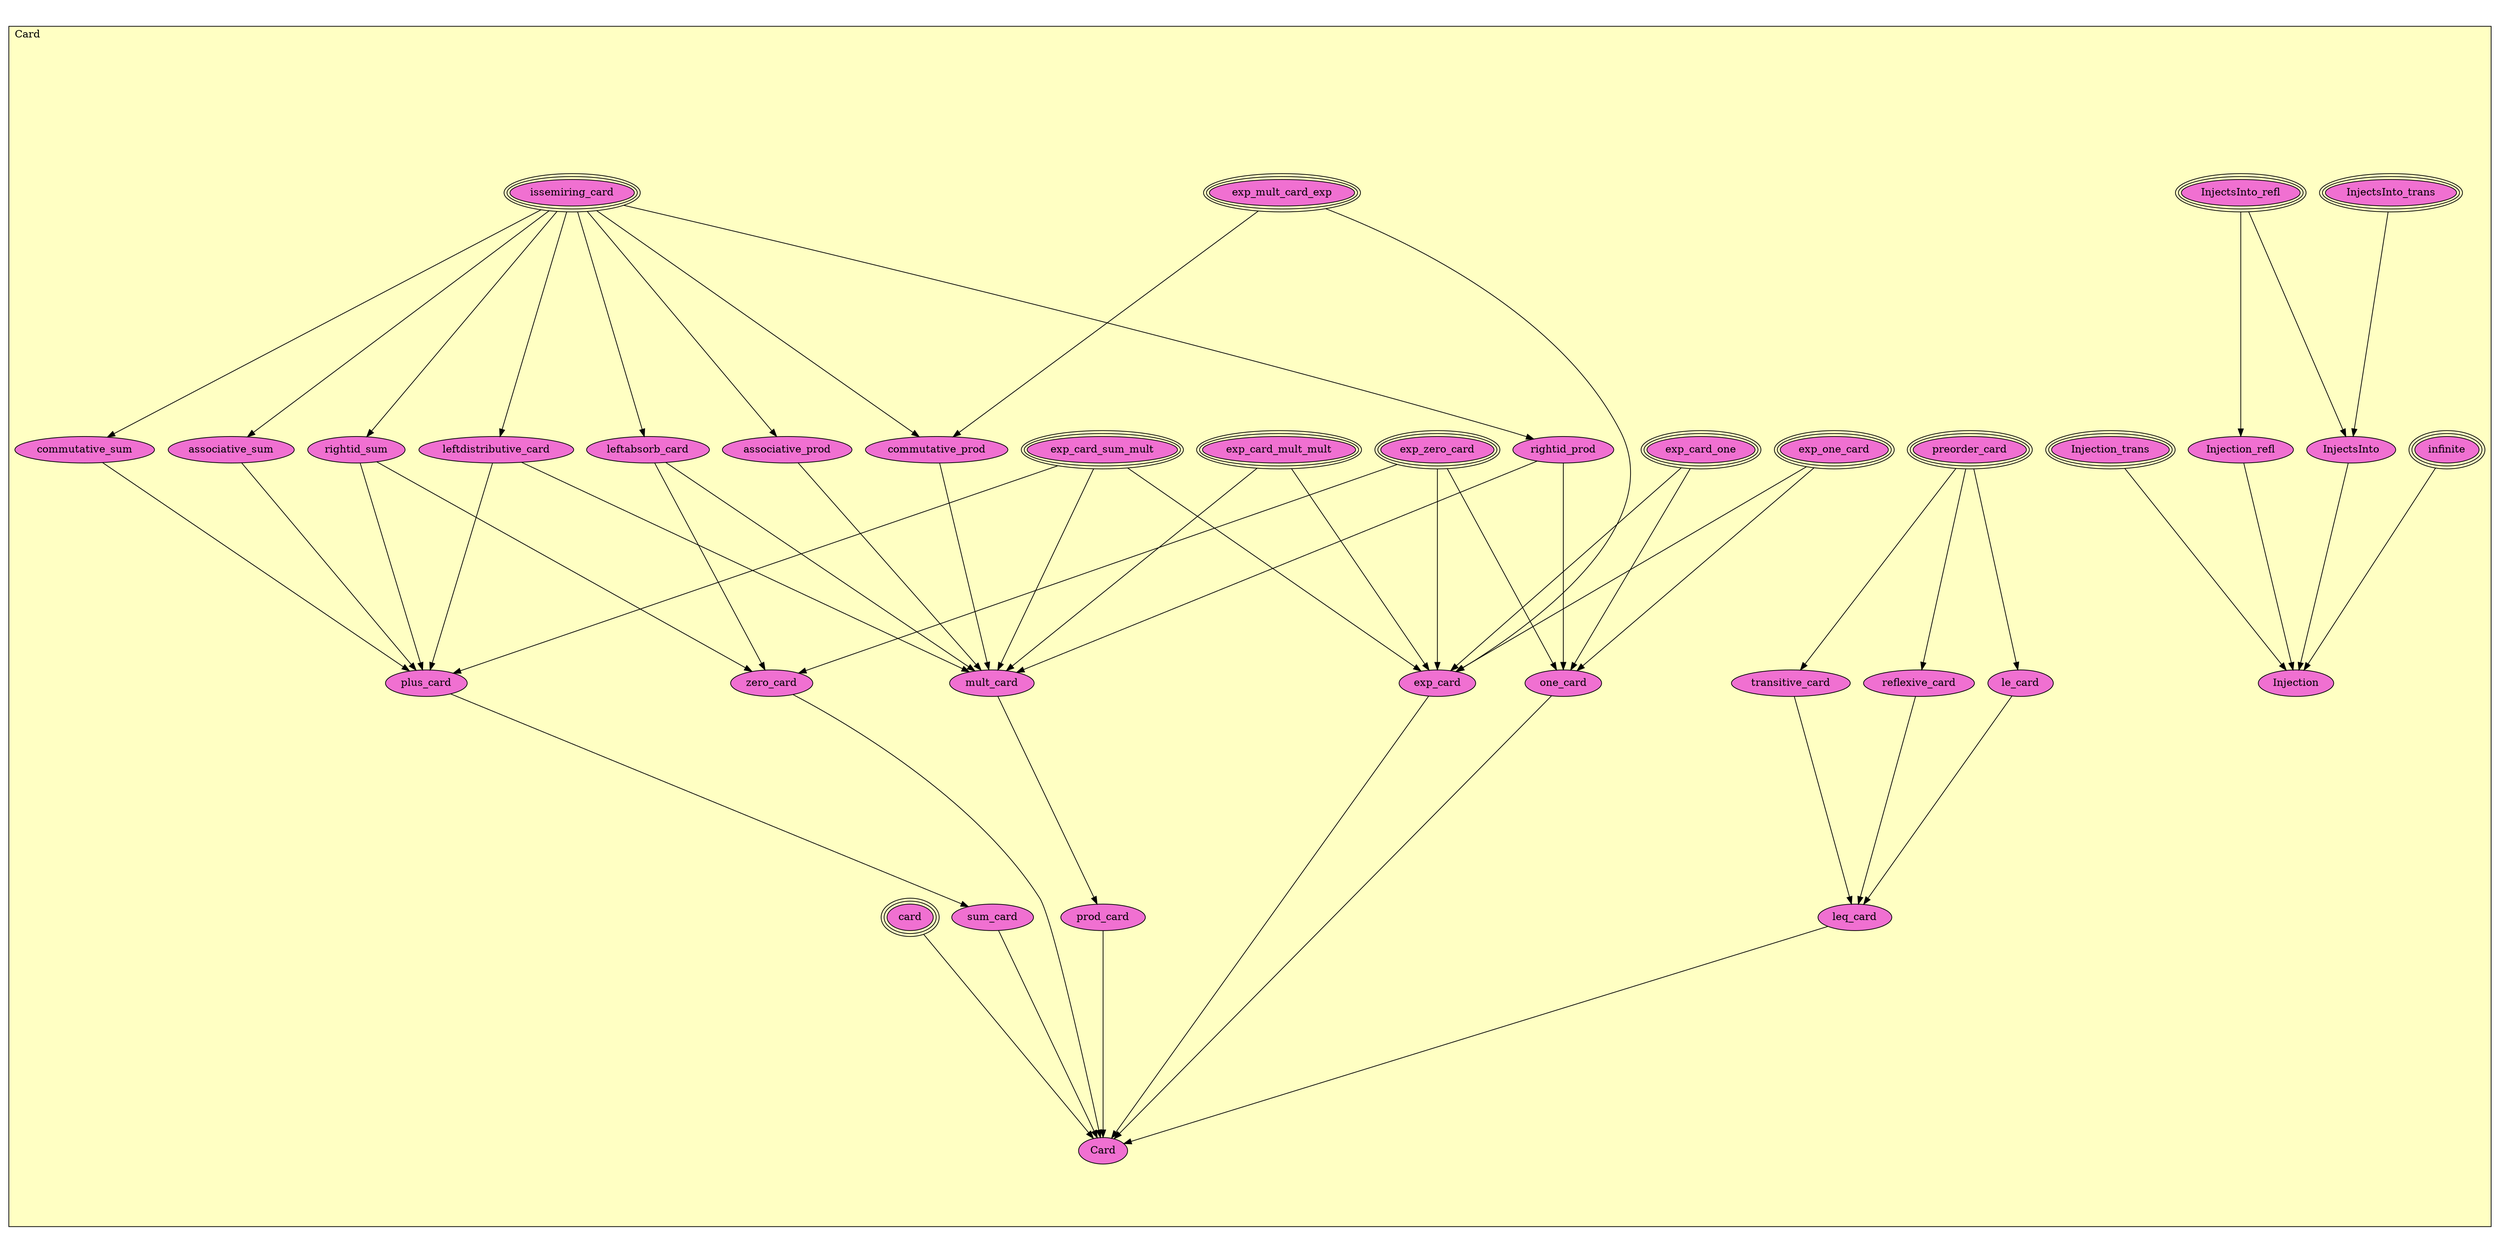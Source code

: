 digraph HoTT_Spaces_Card {
  graph [ratio=0.5]
  node [style=filled]
Card_infinite [label="infinite", URL=<Card.html#infinite>, peripheries=3, fillcolor="#F070D1"] ;
Card_InjectsInto_trans [label="InjectsInto_trans", URL=<Card.html#InjectsInto_trans>, peripheries=3, fillcolor="#F070D1"] ;
Card_InjectsInto_refl [label="InjectsInto_refl", URL=<Card.html#InjectsInto_refl>, peripheries=3, fillcolor="#F070D1"] ;
Card_InjectsInto [label="InjectsInto", URL=<Card.html#InjectsInto>, fillcolor="#F070D1"] ;
Card_Injection_trans [label="Injection_trans", URL=<Card.html#Injection_trans>, peripheries=3, fillcolor="#F070D1"] ;
Card_Injection_refl [label="Injection_refl", URL=<Card.html#Injection_refl>, fillcolor="#F070D1"] ;
Card_Injection [label="Injection", URL=<Card.html#Injection>, fillcolor="#F070D1"] ;
Card_preorder_card [label="preorder_card", URL=<Card.html#preorder_card>, peripheries=3, fillcolor="#F070D1"] ;
Card_transitive_card [label="transitive_card", URL=<Card.html#transitive_card>, fillcolor="#F070D1"] ;
Card_reflexive_card [label="reflexive_card", URL=<Card.html#reflexive_card>, fillcolor="#F070D1"] ;
Card_exp_card_mult_mult [label="exp_card_mult_mult", URL=<Card.html#exp_card_mult_mult>, peripheries=3, fillcolor="#F070D1"] ;
Card_exp_mult_card_exp [label="exp_mult_card_exp", URL=<Card.html#exp_mult_card_exp>, peripheries=3, fillcolor="#F070D1"] ;
Card_exp_card_sum_mult [label="exp_card_sum_mult", URL=<Card.html#exp_card_sum_mult>, peripheries=3, fillcolor="#F070D1"] ;
Card_exp_one_card [label="exp_one_card", URL=<Card.html#exp_one_card>, peripheries=3, fillcolor="#F070D1"] ;
Card_exp_card_one [label="exp_card_one", URL=<Card.html#exp_card_one>, peripheries=3, fillcolor="#F070D1"] ;
Card_exp_zero_card [label="exp_zero_card", URL=<Card.html#exp_zero_card>, peripheries=3, fillcolor="#F070D1"] ;
Card_issemiring_card [label="issemiring_card", URL=<Card.html#issemiring_card>, peripheries=3, fillcolor="#F070D1"] ;
Card_leftabsorb_card [label="leftabsorb_card", URL=<Card.html#leftabsorb_card>, fillcolor="#F070D1"] ;
Card_leftdistributive_card [label="leftdistributive_card", URL=<Card.html#leftdistributive_card>, fillcolor="#F070D1"] ;
Card_commutative_prod [label="commutative_prod", URL=<Card.html#commutative_prod>, fillcolor="#F070D1"] ;
Card_rightid_prod [label="rightid_prod", URL=<Card.html#rightid_prod>, fillcolor="#F070D1"] ;
Card_associative_prod [label="associative_prod", URL=<Card.html#associative_prod>, fillcolor="#F070D1"] ;
Card_commutative_sum [label="commutative_sum", URL=<Card.html#commutative_sum>, fillcolor="#F070D1"] ;
Card_rightid_sum [label="rightid_sum", URL=<Card.html#rightid_sum>, fillcolor="#F070D1"] ;
Card_associative_sum [label="associative_sum", URL=<Card.html#associative_sum>, fillcolor="#F070D1"] ;
Card_le_card [label="le_card", URL=<Card.html#le_card>, fillcolor="#F070D1"] ;
Card_one_card [label="one_card", URL=<Card.html#one_card>, fillcolor="#F070D1"] ;
Card_zero_card [label="zero_card", URL=<Card.html#zero_card>, fillcolor="#F070D1"] ;
Card_mult_card [label="mult_card", URL=<Card.html#mult_card>, fillcolor="#F070D1"] ;
Card_plus_card [label="plus_card", URL=<Card.html#plus_card>, fillcolor="#F070D1"] ;
Card_leq_card [label="leq_card", URL=<Card.html#leq_card>, fillcolor="#F070D1"] ;
Card_exp_card [label="exp_card", URL=<Card.html#exp_card>, fillcolor="#F070D1"] ;
Card_prod_card [label="prod_card", URL=<Card.html#prod_card>, fillcolor="#F070D1"] ;
Card_sum_card [label="sum_card", URL=<Card.html#sum_card>, fillcolor="#F070D1"] ;
Card_card [label="card", URL=<Card.html#card>, peripheries=3, fillcolor="#F070D1"] ;
Card_Card [label="Card", URL=<Card.html#Card>, fillcolor="#F070D1"] ;
  Card_infinite -> Card_Injection [] ;
  Card_InjectsInto_trans -> Card_InjectsInto [] ;
  Card_InjectsInto_refl -> Card_InjectsInto [] ;
  Card_InjectsInto_refl -> Card_Injection_refl [] ;
  Card_InjectsInto -> Card_Injection [] ;
  Card_Injection_trans -> Card_Injection [] ;
  Card_Injection_refl -> Card_Injection [] ;
  Card_preorder_card -> Card_transitive_card [] ;
  Card_preorder_card -> Card_reflexive_card [] ;
  Card_preorder_card -> Card_le_card [] ;
  Card_transitive_card -> Card_leq_card [] ;
  Card_reflexive_card -> Card_leq_card [] ;
  Card_exp_card_mult_mult -> Card_mult_card [] ;
  Card_exp_card_mult_mult -> Card_exp_card [] ;
  Card_exp_mult_card_exp -> Card_commutative_prod [] ;
  Card_exp_mult_card_exp -> Card_exp_card [] ;
  Card_exp_card_sum_mult -> Card_mult_card [] ;
  Card_exp_card_sum_mult -> Card_plus_card [] ;
  Card_exp_card_sum_mult -> Card_exp_card [] ;
  Card_exp_one_card -> Card_one_card [] ;
  Card_exp_one_card -> Card_exp_card [] ;
  Card_exp_card_one -> Card_one_card [] ;
  Card_exp_card_one -> Card_exp_card [] ;
  Card_exp_zero_card -> Card_one_card [] ;
  Card_exp_zero_card -> Card_zero_card [] ;
  Card_exp_zero_card -> Card_exp_card [] ;
  Card_issemiring_card -> Card_leftabsorb_card [] ;
  Card_issemiring_card -> Card_leftdistributive_card [] ;
  Card_issemiring_card -> Card_commutative_prod [] ;
  Card_issemiring_card -> Card_rightid_prod [] ;
  Card_issemiring_card -> Card_associative_prod [] ;
  Card_issemiring_card -> Card_commutative_sum [] ;
  Card_issemiring_card -> Card_rightid_sum [] ;
  Card_issemiring_card -> Card_associative_sum [] ;
  Card_leftabsorb_card -> Card_zero_card [] ;
  Card_leftabsorb_card -> Card_mult_card [] ;
  Card_leftdistributive_card -> Card_mult_card [] ;
  Card_leftdistributive_card -> Card_plus_card [] ;
  Card_commutative_prod -> Card_mult_card [] ;
  Card_rightid_prod -> Card_one_card [] ;
  Card_rightid_prod -> Card_mult_card [] ;
  Card_associative_prod -> Card_mult_card [] ;
  Card_commutative_sum -> Card_plus_card [] ;
  Card_rightid_sum -> Card_zero_card [] ;
  Card_rightid_sum -> Card_plus_card [] ;
  Card_associative_sum -> Card_plus_card [] ;
  Card_le_card -> Card_leq_card [] ;
  Card_one_card -> Card_Card [] ;
  Card_zero_card -> Card_Card [] ;
  Card_mult_card -> Card_prod_card [] ;
  Card_plus_card -> Card_sum_card [] ;
  Card_leq_card -> Card_Card [] ;
  Card_exp_card -> Card_Card [] ;
  Card_prod_card -> Card_Card [] ;
  Card_sum_card -> Card_Card [] ;
  Card_card -> Card_Card [] ;
subgraph cluster_Card { label="Card"; fillcolor="#FFFFC3"; labeljust=l; style=filled 
Card_Card; Card_card; Card_sum_card; Card_prod_card; Card_exp_card; Card_leq_card; Card_plus_card; Card_mult_card; Card_zero_card; Card_one_card; Card_le_card; Card_associative_sum; Card_rightid_sum; Card_commutative_sum; Card_associative_prod; Card_rightid_prod; Card_commutative_prod; Card_leftdistributive_card; Card_leftabsorb_card; Card_issemiring_card; Card_exp_zero_card; Card_exp_card_one; Card_exp_one_card; Card_exp_card_sum_mult; Card_exp_mult_card_exp; Card_exp_card_mult_mult; Card_reflexive_card; Card_transitive_card; Card_preorder_card; Card_Injection; Card_Injection_refl; Card_Injection_trans; Card_InjectsInto; Card_InjectsInto_refl; Card_InjectsInto_trans; Card_infinite; };
} /* END */
